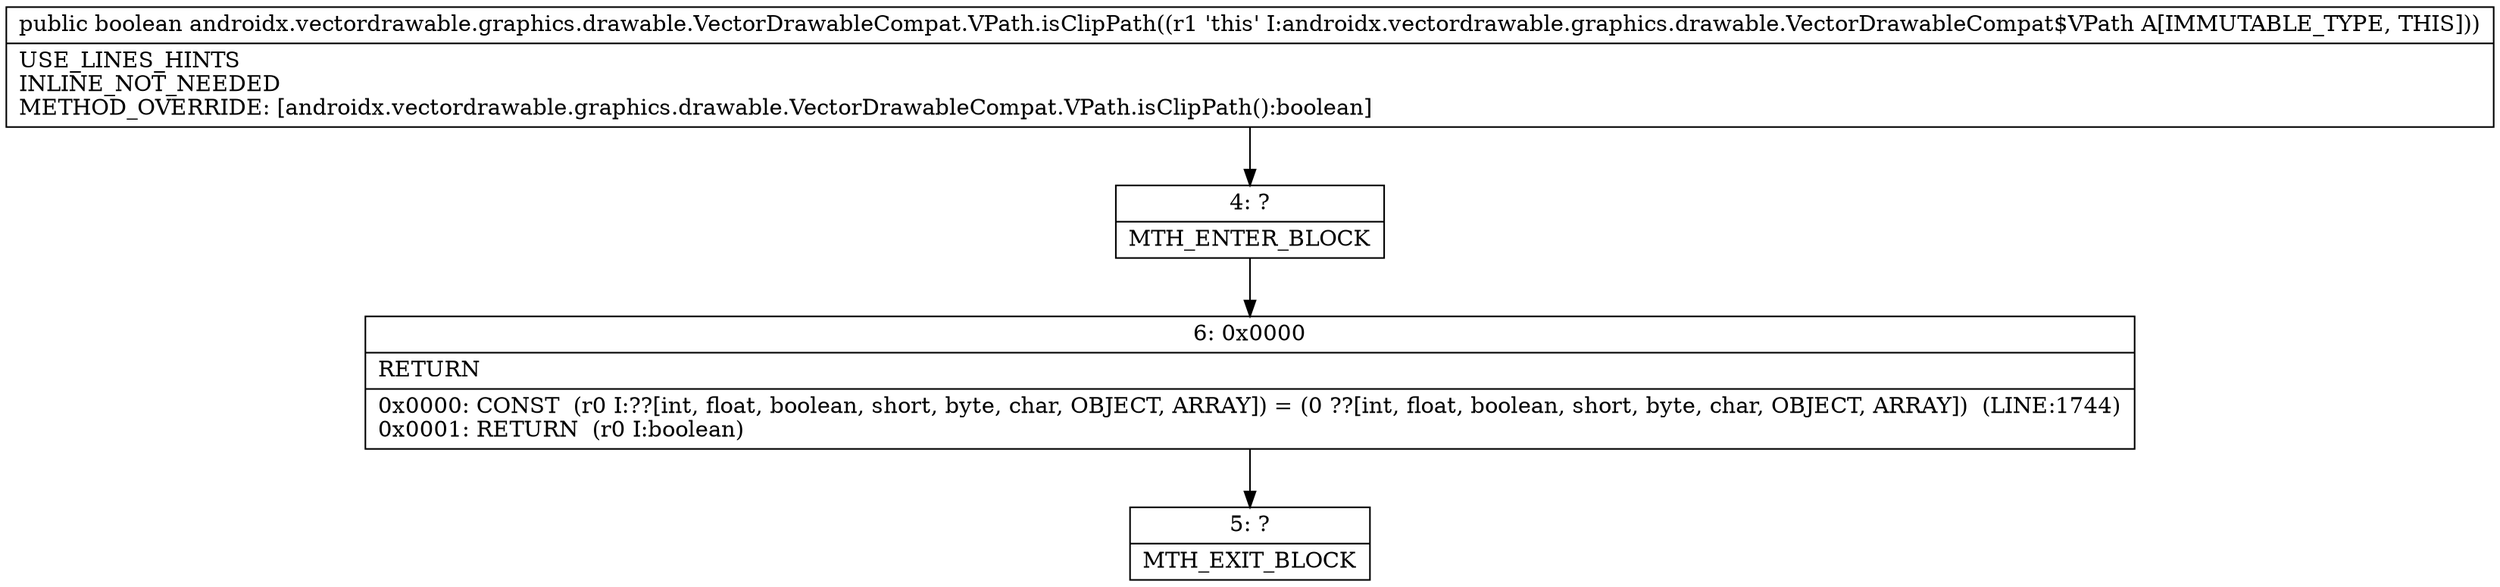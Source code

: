 digraph "CFG forandroidx.vectordrawable.graphics.drawable.VectorDrawableCompat.VPath.isClipPath()Z" {
Node_4 [shape=record,label="{4\:\ ?|MTH_ENTER_BLOCK\l}"];
Node_6 [shape=record,label="{6\:\ 0x0000|RETURN\l|0x0000: CONST  (r0 I:??[int, float, boolean, short, byte, char, OBJECT, ARRAY]) = (0 ??[int, float, boolean, short, byte, char, OBJECT, ARRAY])  (LINE:1744)\l0x0001: RETURN  (r0 I:boolean) \l}"];
Node_5 [shape=record,label="{5\:\ ?|MTH_EXIT_BLOCK\l}"];
MethodNode[shape=record,label="{public boolean androidx.vectordrawable.graphics.drawable.VectorDrawableCompat.VPath.isClipPath((r1 'this' I:androidx.vectordrawable.graphics.drawable.VectorDrawableCompat$VPath A[IMMUTABLE_TYPE, THIS]))  | USE_LINES_HINTS\lINLINE_NOT_NEEDED\lMETHOD_OVERRIDE: [androidx.vectordrawable.graphics.drawable.VectorDrawableCompat.VPath.isClipPath():boolean]\l}"];
MethodNode -> Node_4;Node_4 -> Node_6;
Node_6 -> Node_5;
}

